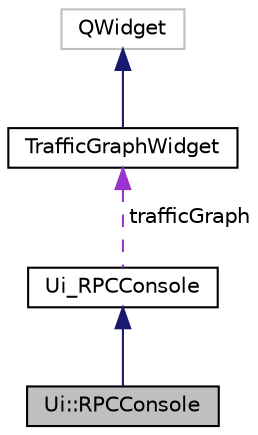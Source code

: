digraph "Ui::RPCConsole"
{
 // LATEX_PDF_SIZE
  edge [fontname="Helvetica",fontsize="10",labelfontname="Helvetica",labelfontsize="10"];
  node [fontname="Helvetica",fontsize="10",shape=record];
  Node2 [label="Ui::RPCConsole",height=0.2,width=0.4,color="black", fillcolor="grey75", style="filled", fontcolor="black",tooltip=" "];
  Node3 -> Node2 [dir="back",color="midnightblue",fontsize="10",style="solid",fontname="Helvetica"];
  Node3 [label="Ui_RPCConsole",height=0.2,width=0.4,color="black", fillcolor="white", style="filled",URL="$class_ui___r_p_c_console.html",tooltip=" "];
  Node4 -> Node3 [dir="back",color="darkorchid3",fontsize="10",style="dashed",label=" trafficGraph" ,fontname="Helvetica"];
  Node4 [label="TrafficGraphWidget",height=0.2,width=0.4,color="black", fillcolor="white", style="filled",URL="$class_traffic_graph_widget.html",tooltip=" "];
  Node5 -> Node4 [dir="back",color="midnightblue",fontsize="10",style="solid",fontname="Helvetica"];
  Node5 [label="QWidget",height=0.2,width=0.4,color="grey75", fillcolor="white", style="filled",tooltip=" "];
}
